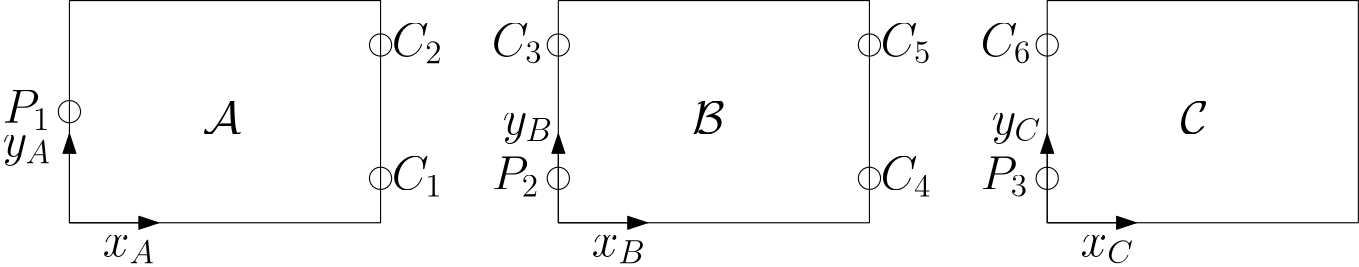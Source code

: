 <?xml version="1.0"?>
<!DOCTYPE ipe SYSTEM "ipe.dtd">
<ipe version="70206" creator="Ipe 7.2.7">
<info created="D:20180612133245" modified="D:20180612133616"/>
<ipestyle name="basic">
<symbol name="arrow/arc(spx)">
<path stroke="sym-stroke" fill="sym-stroke" pen="sym-pen">
0 0 m
-1 0.333 l
-1 -0.333 l
h
</path>
</symbol>
<symbol name="arrow/farc(spx)">
<path stroke="sym-stroke" fill="white" pen="sym-pen">
0 0 m
-1 0.333 l
-1 -0.333 l
h
</path>
</symbol>
<symbol name="arrow/ptarc(spx)">
<path stroke="sym-stroke" fill="sym-stroke" pen="sym-pen">
0 0 m
-1 0.333 l
-0.8 0 l
-1 -0.333 l
h
</path>
</symbol>
<symbol name="arrow/fptarc(spx)">
<path stroke="sym-stroke" fill="white" pen="sym-pen">
0 0 m
-1 0.333 l
-0.8 0 l
-1 -0.333 l
h
</path>
</symbol>
<symbol name="mark/circle(sx)" transformations="translations">
<path fill="sym-stroke">
0.6 0 0 0.6 0 0 e
0.4 0 0 0.4 0 0 e
</path>
</symbol>
<symbol name="mark/disk(sx)" transformations="translations">
<path fill="sym-stroke">
0.6 0 0 0.6 0 0 e
</path>
</symbol>
<symbol name="mark/fdisk(sfx)" transformations="translations">
<group>
<path fill="sym-fill">
0.5 0 0 0.5 0 0 e
</path>
<path fill="sym-stroke" fillrule="eofill">
0.6 0 0 0.6 0 0 e
0.4 0 0 0.4 0 0 e
</path>
</group>
</symbol>
<symbol name="mark/box(sx)" transformations="translations">
<path fill="sym-stroke" fillrule="eofill">
-0.6 -0.6 m
0.6 -0.6 l
0.6 0.6 l
-0.6 0.6 l
h
-0.4 -0.4 m
0.4 -0.4 l
0.4 0.4 l
-0.4 0.4 l
h
</path>
</symbol>
<symbol name="mark/square(sx)" transformations="translations">
<path fill="sym-stroke">
-0.6 -0.6 m
0.6 -0.6 l
0.6 0.6 l
-0.6 0.6 l
h
</path>
</symbol>
<symbol name="mark/fsquare(sfx)" transformations="translations">
<group>
<path fill="sym-fill">
-0.5 -0.5 m
0.5 -0.5 l
0.5 0.5 l
-0.5 0.5 l
h
</path>
<path fill="sym-stroke" fillrule="eofill">
-0.6 -0.6 m
0.6 -0.6 l
0.6 0.6 l
-0.6 0.6 l
h
-0.4 -0.4 m
0.4 -0.4 l
0.4 0.4 l
-0.4 0.4 l
h
</path>
</group>
</symbol>
<symbol name="mark/cross(sx)" transformations="translations">
<group>
<path fill="sym-stroke">
-0.43 -0.57 m
0.57 0.43 l
0.43 0.57 l
-0.57 -0.43 l
h
</path>
<path fill="sym-stroke">
-0.43 0.57 m
0.57 -0.43 l
0.43 -0.57 l
-0.57 0.43 l
h
</path>
</group>
</symbol>
<symbol name="arrow/fnormal(spx)">
<path stroke="sym-stroke" fill="white" pen="sym-pen">
0 0 m
-1 0.333 l
-1 -0.333 l
h
</path>
</symbol>
<symbol name="arrow/pointed(spx)">
<path stroke="sym-stroke" fill="sym-stroke" pen="sym-pen">
0 0 m
-1 0.333 l
-0.8 0 l
-1 -0.333 l
h
</path>
</symbol>
<symbol name="arrow/fpointed(spx)">
<path stroke="sym-stroke" fill="white" pen="sym-pen">
0 0 m
-1 0.333 l
-0.8 0 l
-1 -0.333 l
h
</path>
</symbol>
<symbol name="arrow/linear(spx)">
<path stroke="sym-stroke" pen="sym-pen">
-1 0.333 m
0 0 l
-1 -0.333 l
</path>
</symbol>
<symbol name="arrow/fdouble(spx)">
<path stroke="sym-stroke" fill="white" pen="sym-pen">
0 0 m
-1 0.333 l
-1 -0.333 l
h
-1 0 m
-2 0.333 l
-2 -0.333 l
h
</path>
</symbol>
<symbol name="arrow/double(spx)">
<path stroke="sym-stroke" fill="sym-stroke" pen="sym-pen">
0 0 m
-1 0.333 l
-1 -0.333 l
h
-1 0 m
-2 0.333 l
-2 -0.333 l
h
</path>
</symbol>
<pen name="heavier" value="0.8"/>
<pen name="fat" value="1.2"/>
<pen name="ultrafat" value="2"/>
<symbolsize name="large" value="5"/>
<symbolsize name="small" value="2"/>
<symbolsize name="tiny" value="1.1"/>
<arrowsize name="large" value="10"/>
<arrowsize name="small" value="5"/>
<arrowsize name="tiny" value="3"/>
<color name="red" value="1 0 0"/>
<color name="green" value="0 1 0"/>
<color name="blue" value="0 0 1"/>
<color name="yellow" value="1 1 0"/>
<color name="orange" value="1 0.647 0"/>
<color name="gold" value="1 0.843 0"/>
<color name="purple" value="0.627 0.125 0.941"/>
<color name="gray" value="0.745"/>
<color name="brown" value="0.647 0.165 0.165"/>
<color name="navy" value="0 0 0.502"/>
<color name="pink" value="1 0.753 0.796"/>
<color name="seagreen" value="0.18 0.545 0.341"/>
<color name="turquoise" value="0.251 0.878 0.816"/>
<color name="violet" value="0.933 0.51 0.933"/>
<color name="darkblue" value="0 0 0.545"/>
<color name="darkcyan" value="0 0.545 0.545"/>
<color name="darkgray" value="0.663"/>
<color name="darkgreen" value="0 0.392 0"/>
<color name="darkmagenta" value="0.545 0 0.545"/>
<color name="darkorange" value="1 0.549 0"/>
<color name="darkred" value="0.545 0 0"/>
<color name="lightblue" value="0.678 0.847 0.902"/>
<color name="lightcyan" value="0.878 1 1"/>
<color name="lightgray" value="0.827"/>
<color name="lightgreen" value="0.565 0.933 0.565"/>
<color name="lightyellow" value="1 1 0.878"/>
<dashstyle name="dashed" value="[4] 0"/>
<dashstyle name="dotted" value="[1 3] 0"/>
<dashstyle name="dash dotted" value="[4 2 1 2] 0"/>
<dashstyle name="dash dot dotted" value="[4 2 1 2 1 2] 0"/>
<textsize name="large" value="\large"/>
<textsize name="Large" value="\Large"/>
<textsize name="LARGE" value="\LARGE"/>
<textsize name="huge" value="\huge"/>
<textsize name="Huge" value="\Huge"/>
<textsize name="small" value="\small"/>
<textsize name="footnote" value="\footnotesize"/>
<textsize name="tiny" value="\tiny"/>
<textstyle name="center" begin="\begin{center}" end="\end{center}"/>
<textstyle name="itemize" begin="\begin{itemize}" end="\end{itemize}"/>
<textstyle name="item" begin="\begin{itemize}\item{}" end="\end{itemize}"/>
<gridsize name="4 pts" value="4"/>
<gridsize name="8 pts (~3 mm)" value="8"/>
<gridsize name="16 pts (~6 mm)" value="16"/>
<gridsize name="32 pts (~12 mm)" value="32"/>
<gridsize name="10 pts (~3.5 mm)" value="10"/>
<gridsize name="20 pts (~7 mm)" value="20"/>
<gridsize name="14 pts (~5 mm)" value="14"/>
<gridsize name="28 pts (~10 mm)" value="28"/>
<gridsize name="56 pts (~20 mm)" value="56"/>
<anglesize name="90 deg" value="90"/>
<anglesize name="60 deg" value="60"/>
<anglesize name="45 deg" value="45"/>
<anglesize name="30 deg" value="30"/>
<anglesize name="22.5 deg" value="22.5"/>
<opacity name="10%" value="0.1"/>
<opacity name="30%" value="0.3"/>
<opacity name="50%" value="0.5"/>
<opacity name="75%" value="0.75"/>
<tiling name="falling" angle="-60" step="4" width="1"/>
<tiling name="rising" angle="30" step="4" width="1"/>
</ipestyle>
<page>
<layer name="alpha"/>
<view layers="alpha" active="alpha"/>
<path layer="alpha" stroke="black">
64 656 m
64 576 l
176 576 l
176 656 l
h
</path>
<path matrix="1 0 0 1 176 0" stroke="black">
64 656 m
64 576 l
176 576 l
176 656 l
h
</path>
<path matrix="1 0 0 1 352 0" stroke="black">
64 656 m
64 576 l
176 576 l
176 656 l
h
</path>
<path stroke="black">
4 0 0 4 64 616 e
</path>
<path stroke="black">
4 0 0 4 176 640 e
</path>
<path stroke="black">
4 0 0 4 176 592 e
</path>
<path stroke="black">
4 0 0 4 240 640 e
</path>
<path stroke="black">
4 0 0 4 240 592 e
</path>
<path stroke="black">
4 0 0 4 352 592 e
</path>
<path stroke="black">
4 0 0 4 352 640 e
</path>
<path stroke="black">
4 0 0 4 416 592 e
</path>
<path stroke="black">
4 0 0 4 416 640 e
</path>
<text matrix="1 0 0 1 -12 -4" transformations="translations" pos="52 616" stroke="black" type="label" width="17.216" height="11.766" depth="2.58" valign="baseline" size="LARGE" style="math">P_1</text>
<path stroke="black" arrow="normal/normal">
64 576 m
64 608 l
</path>
<path stroke="black" arrow="normal/normal">
64 576 m
96 576 l
</path>
<path stroke="black" arrow="normal/normal">
240 576 m
240 608 l
</path>
<path stroke="black" arrow="normal/normal">
240 576 m
272 576 l
</path>
<path stroke="black" arrow="normal/normal">
416 576 m
416 608 l
</path>
<path stroke="black" arrow="normal/normal">
416 576 m
448 576 l
</path>
<text matrix="1 0 0 1 -16 -4" transformations="translations" pos="92 568" stroke="black" type="label" width="18.852" height="7.415" depth="2.58" valign="baseline" size="LARGE" style="math">x_A</text>
<text matrix="1 0 0 1 -8 8" transformations="translations" pos="48 592" stroke="black" type="label" width="17.493" height="7.41" depth="3.35" valign="baseline" size="LARGE" style="math">y_A</text>
<text matrix="1 0 0 1 -4 -4" transformations="translations" pos="256 568" stroke="black" type="label" width="19.573" height="7.415" depth="2.58" valign="baseline" size="LARGE" style="math">x_B</text>
<text matrix="1 0 0 1 -4 -4" transformations="translations" pos="224 612" stroke="black" type="label" width="18.213" height="7.41" depth="3.35" valign="baseline" size="LARGE" style="math">y_B</text>
<text matrix="1 0 0 1 -12 -4" transformations="translations" pos="440 568" stroke="black" type="label" width="19.311" height="7.415" depth="2.58" valign="baseline" size="LARGE" style="math">x_C</text>
<text matrix="1 0 0 1 -8 -4" transformations="translations" pos="404 612" stroke="black" type="label" width="17.951" height="7.41" depth="3.35" valign="baseline" size="LARGE" style="math">y_C</text>
<text matrix="1 0 0 1 -4 44" transformations="translations" pos="184 592" stroke="black" type="label" width="18.411" height="11.766" depth="2.58" valign="baseline" size="LARGE" style="math">C_2</text>
<text matrix="1 0 0 1 24 -4" transformations="translations" pos="192 640" stroke="black" type="label" width="18.411" height="11.766" depth="2.58" valign="baseline" size="LARGE" style="math">C_3</text>
<text matrix="1 0 0 1 -12 -4" transformations="translations" pos="228 592" stroke="black" type="label" width="17.216" height="11.766" depth="2.58" valign="baseline" size="LARGE" style="math">P_2</text>
<text matrix="1 0 0 1 132 -52" transformations="translations" pos="224 640" stroke="black" type="label" width="18.411" height="11.766" depth="2.58" valign="baseline" size="LARGE" style="math">C_4</text>
<text matrix="1 0 0 1 -8 -4" transformations="translations" pos="188 592" stroke="black" type="label" width="18.411" height="11.766" depth="2.58" valign="baseline" size="LARGE" style="math">C_1</text>
<text matrix="1 0 0 1 -8 -4" transformations="translations" pos="364 640" stroke="black" type="label" width="18.411" height="11.766" depth="2.58" valign="baseline" size="LARGE" style="math">C_5</text>
<text matrix="1 0 0 1 -12 -4" transformations="translations" pos="404 592" stroke="black" type="label" width="17.216" height="11.766" depth="2.58" valign="baseline" size="LARGE" style="math">P_3</text>
<text matrix="1 0 0 1 -12 -8" transformations="translations" pos="404 644" stroke="black" type="label" width="18.411" height="11.766" depth="2.58" valign="baseline" size="LARGE" style="math">C_6</text>
<text matrix="1 0 0 1 0 -8" transformations="translations" pos="112 616" stroke="black" type="label" width="13.746" height="11.764" depth="0" valign="baseline" size="LARGE" style="math">\mathcal{A}</text>
<text matrix="1 0 0 1 -4 -12" transformations="translations" pos="292 620" stroke="black" type="label" width="11.831" height="11.764" depth="0" valign="baseline" size="LARGE" style="math">\mathcal{B}</text>
<text matrix="1 0 0 1 -4 -8" transformations="translations" pos="468 616" stroke="black" type="label" width="10.069" height="11.764" depth="0" valign="baseline" size="LARGE" style="math">\mathcal{C}</text>
</page>
</ipe>

